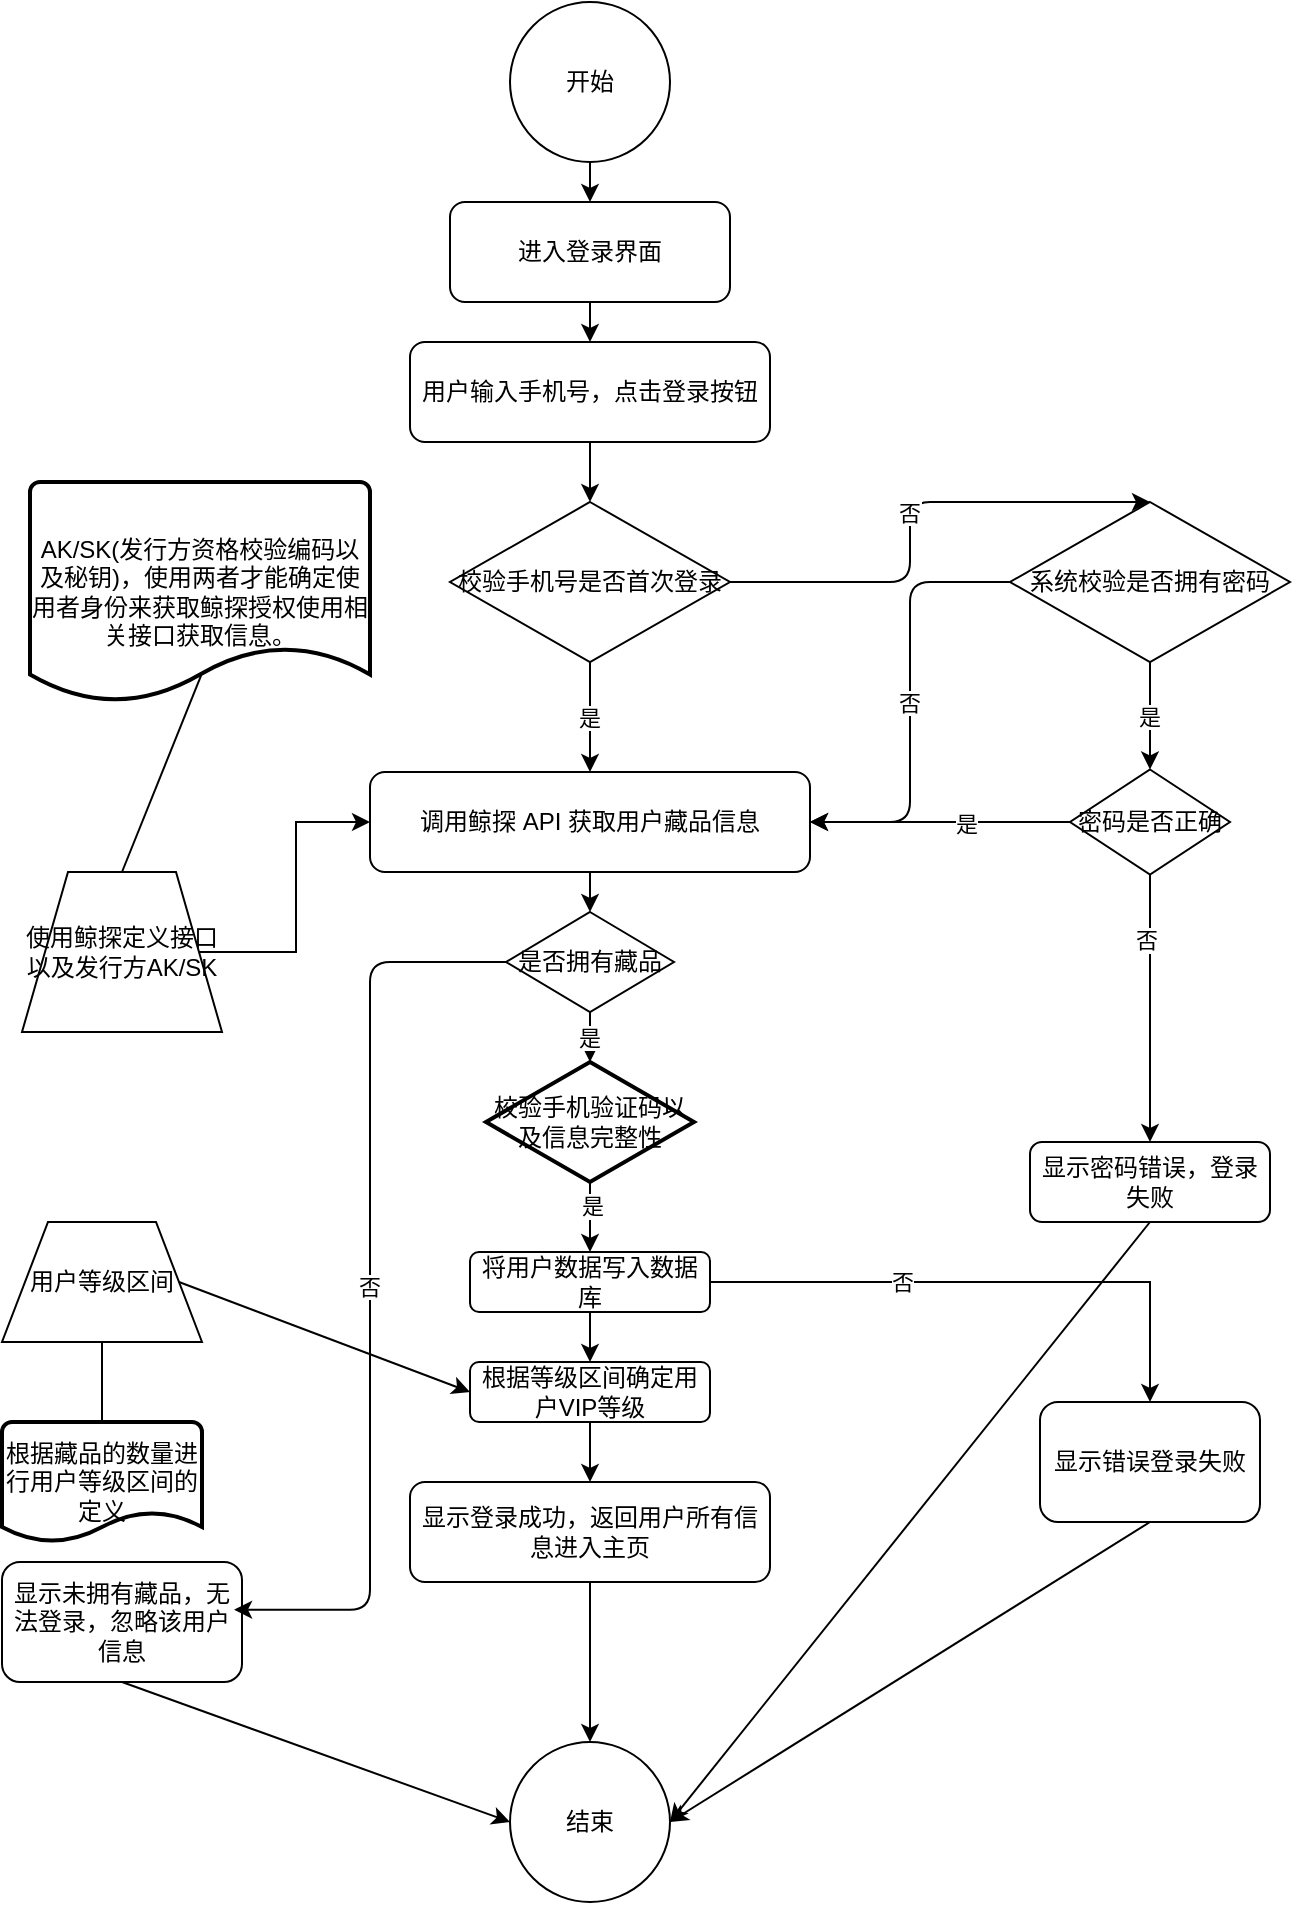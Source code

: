 <mxfile version="26.0.11" pages="2">
  <diagram name="leahH5登陆流程图" id="aXCf6BzW8M_fI4Hq0Mss">
    <mxGraphModel dx="1099" dy="502" grid="1" gridSize="10" guides="1" tooltips="1" connect="1" arrows="1" fold="1" page="1" pageScale="1" pageWidth="827" pageHeight="1169" math="0" shadow="0">
      <root>
        <mxCell id="0" />
        <mxCell id="1" parent="0" />
        <mxCell id="ARnbIlMLo6GgX88KTdsv-40" value="开始" style="ellipse;whiteSpace=wrap;html=1;" parent="1" vertex="1">
          <mxGeometry x="344" y="80" width="80" height="80" as="geometry" />
        </mxCell>
        <mxCell id="ARnbIlMLo6GgX88KTdsv-41" value="进入登录界面" style="rounded=1;whiteSpace=wrap;html=1;" parent="1" vertex="1">
          <mxGeometry x="314" y="180" width="140" height="50" as="geometry" />
        </mxCell>
        <mxCell id="ARnbIlMLo6GgX88KTdsv-42" value="用户输入手机号，点击登录按钮" style="rounded=1;whiteSpace=wrap;html=1;" parent="1" vertex="1">
          <mxGeometry x="294" y="250" width="180" height="50" as="geometry" />
        </mxCell>
        <mxCell id="ARnbIlMLo6GgX88KTdsv-43" value="校验手机号是否首次登录" style="rhombus;whiteSpace=wrap;html=1;" parent="1" vertex="1">
          <mxGeometry x="314" y="330" width="140" height="80" as="geometry" />
        </mxCell>
        <mxCell id="ARnbIlMLo6GgX88KTdsv-44" value="是" style="edgeStyle=elbowEdgeStyle;entryX=0.5;entryY=0;entryDx=0;entryDy=0;" parent="1" source="ARnbIlMLo6GgX88KTdsv-43" target="ARnbIlMLo6GgX88KTdsv-46" edge="1">
          <mxGeometry relative="1" as="geometry">
            <mxPoint x="384" y="450" as="targetPoint" />
          </mxGeometry>
        </mxCell>
        <mxCell id="ARnbIlMLo6GgX88KTdsv-46" value="调用鲸探 API 获取用户藏品信息" style="rounded=1;whiteSpace=wrap;html=1;" parent="1" vertex="1">
          <mxGeometry x="274" y="465" width="220" height="50" as="geometry" />
        </mxCell>
        <mxCell id="ARnbIlMLo6GgX88KTdsv-47" value="显示登录成功，返回用户所有信息进入主页" style="rounded=1;whiteSpace=wrap;html=1;" parent="1" vertex="1">
          <mxGeometry x="294" y="820" width="180" height="50" as="geometry" />
        </mxCell>
        <mxCell id="ARnbIlMLo6GgX88KTdsv-48" value="否" style="edgeStyle=elbowEdgeStyle;entryX=0.5;entryY=0;entryDx=0;entryDy=0;exitX=1;exitY=0.5;exitDx=0;exitDy=0;" parent="1" source="ARnbIlMLo6GgX88KTdsv-43" target="ARnbIlMLo6GgX88KTdsv-49" edge="1">
          <mxGeometry relative="1" as="geometry">
            <Array as="points">
              <mxPoint x="544" y="330" />
            </Array>
          </mxGeometry>
        </mxCell>
        <mxCell id="ARnbIlMLo6GgX88KTdsv-49" value="系统校验是否拥有密码" style="rhombus;whiteSpace=wrap;html=1;" parent="1" vertex="1">
          <mxGeometry x="594" y="330" width="140" height="80" as="geometry" />
        </mxCell>
        <mxCell id="ARnbIlMLo6GgX88KTdsv-50" value="是" style="edgeStyle=elbowEdgeStyle;entryX=0.5;entryY=0;entryDx=0;entryDy=0;" parent="1" source="ARnbIlMLo6GgX88KTdsv-49" target="ARnbIlMLo6GgX88KTdsv-60" edge="1">
          <mxGeometry relative="1" as="geometry">
            <mxPoint x="654" y="500" as="targetPoint" />
          </mxGeometry>
        </mxCell>
        <mxCell id="ARnbIlMLo6GgX88KTdsv-51" value="结束" style="ellipse;whiteSpace=wrap;html=1;" parent="1" vertex="1">
          <mxGeometry x="344" y="950" width="80" height="80" as="geometry" />
        </mxCell>
        <mxCell id="ARnbIlMLo6GgX88KTdsv-52" value="否" style="edgeStyle=elbowEdgeStyle;entryX=1;entryY=0.5;entryDx=0;entryDy=0;" parent="1" source="ARnbIlMLo6GgX88KTdsv-49" target="ARnbIlMLo6GgX88KTdsv-46" edge="1">
          <mxGeometry relative="1" as="geometry">
            <mxPoint x="510" y="550" as="targetPoint" />
          </mxGeometry>
        </mxCell>
        <mxCell id="ARnbIlMLo6GgX88KTdsv-53" parent="1" source="ARnbIlMLo6GgX88KTdsv-40" target="ARnbIlMLo6GgX88KTdsv-41" edge="1">
          <mxGeometry relative="1" as="geometry" />
        </mxCell>
        <mxCell id="ARnbIlMLo6GgX88KTdsv-54" parent="1" source="ARnbIlMLo6GgX88KTdsv-41" target="ARnbIlMLo6GgX88KTdsv-42" edge="1">
          <mxGeometry relative="1" as="geometry" />
        </mxCell>
        <mxCell id="ARnbIlMLo6GgX88KTdsv-55" parent="1" source="ARnbIlMLo6GgX88KTdsv-42" target="ARnbIlMLo6GgX88KTdsv-43" edge="1">
          <mxGeometry relative="1" as="geometry" />
        </mxCell>
        <mxCell id="ARnbIlMLo6GgX88KTdsv-58" style="exitX=0.5;exitY=1;exitDx=0;exitDy=0;entryX=0.5;entryY=0;entryDx=0;entryDy=0;" parent="1" source="ARnbIlMLo6GgX88KTdsv-47" target="ARnbIlMLo6GgX88KTdsv-51" edge="1">
          <mxGeometry relative="1" as="geometry">
            <mxPoint x="384" y="1010" as="targetPoint" />
            <mxPoint x="384" y="960" as="sourcePoint" />
          </mxGeometry>
        </mxCell>
        <mxCell id="ARnbIlMLo6GgX88KTdsv-61" style="edgeStyle=orthogonalEdgeStyle;rounded=0;orthogonalLoop=1;jettySize=auto;html=1;exitX=0;exitY=0.5;exitDx=0;exitDy=0;entryX=1;entryY=0.5;entryDx=0;entryDy=0;" parent="1" source="ARnbIlMLo6GgX88KTdsv-60" target="ARnbIlMLo6GgX88KTdsv-46" edge="1">
          <mxGeometry relative="1" as="geometry">
            <mxPoint x="530" y="555" as="targetPoint" />
          </mxGeometry>
        </mxCell>
        <mxCell id="ARnbIlMLo6GgX88KTdsv-62" value="是" style="edgeLabel;html=1;align=center;verticalAlign=middle;resizable=0;points=[];" parent="ARnbIlMLo6GgX88KTdsv-61" vertex="1" connectable="0">
          <mxGeometry x="-0.191" y="1" relative="1" as="geometry">
            <mxPoint as="offset" />
          </mxGeometry>
        </mxCell>
        <mxCell id="ARnbIlMLo6GgX88KTdsv-64" value="" style="edgeStyle=orthogonalEdgeStyle;rounded=0;orthogonalLoop=1;jettySize=auto;html=1;" parent="1" source="ARnbIlMLo6GgX88KTdsv-60" target="ARnbIlMLo6GgX88KTdsv-63" edge="1">
          <mxGeometry relative="1" as="geometry" />
        </mxCell>
        <mxCell id="ARnbIlMLo6GgX88KTdsv-65" value="否" style="edgeLabel;html=1;align=center;verticalAlign=middle;resizable=0;points=[];" parent="ARnbIlMLo6GgX88KTdsv-64" vertex="1" connectable="0">
          <mxGeometry x="-0.519" y="-2" relative="1" as="geometry">
            <mxPoint as="offset" />
          </mxGeometry>
        </mxCell>
        <mxCell id="ARnbIlMLo6GgX88KTdsv-60" value="密码是否正确" style="rhombus;whiteSpace=wrap;html=1;" parent="1" vertex="1">
          <mxGeometry x="624" y="463.75" width="80" height="52.5" as="geometry" />
        </mxCell>
        <mxCell id="ARnbIlMLo6GgX88KTdsv-63" value="显示密码错误，登录失败" style="rounded=1;whiteSpace=wrap;html=1;" parent="1" vertex="1">
          <mxGeometry x="604" y="650" width="120" height="40" as="geometry" />
        </mxCell>
        <mxCell id="ARnbIlMLo6GgX88KTdsv-68" style="exitX=0.5;exitY=1;exitDx=0;exitDy=0;entryX=1;entryY=0.5;entryDx=0;entryDy=0;" parent="1" source="ARnbIlMLo6GgX88KTdsv-63" target="ARnbIlMLo6GgX88KTdsv-51" edge="1">
          <mxGeometry relative="1" as="geometry">
            <mxPoint x="894" y="650" as="sourcePoint" />
            <mxPoint x="1124" y="710" as="targetPoint" />
          </mxGeometry>
        </mxCell>
        <mxCell id="ARnbIlMLo6GgX88KTdsv-70" value="" style="edgeStyle=orthogonalEdgeStyle;rounded=0;orthogonalLoop=1;jettySize=auto;html=1;" parent="1" source="ARnbIlMLo6GgX88KTdsv-69" target="ARnbIlMLo6GgX88KTdsv-46" edge="1">
          <mxGeometry relative="1" as="geometry" />
        </mxCell>
        <mxCell id="ARnbIlMLo6GgX88KTdsv-69" value="使用鲸探定义接口以及发行方AK/SK" style="verticalLabelPosition=middle;verticalAlign=middle;html=1;shape=trapezoid;perimeter=trapezoidPerimeter;whiteSpace=wrap;size=0.23;arcSize=10;flipV=1;labelPosition=center;align=center;direction=west;" parent="1" vertex="1">
          <mxGeometry x="100" y="515" width="100" height="80" as="geometry" />
        </mxCell>
        <mxCell id="ARnbIlMLo6GgX88KTdsv-72" value="AK/SK(发行方资格校验编码以及秘钥)，使用两者才能确定使用者身份来获取鲸探授权使用相关接口获取信息。" style="strokeWidth=2;html=1;shape=mxgraph.flowchart.document2;whiteSpace=wrap;size=0.25;" parent="1" vertex="1">
          <mxGeometry x="104" y="320" width="170" height="110" as="geometry" />
        </mxCell>
        <mxCell id="ARnbIlMLo6GgX88KTdsv-74" value="" style="endArrow=none;html=1;rounded=0;exitX=0.5;exitY=1;exitDx=0;exitDy=0;entryX=0.506;entryY=0.869;entryDx=0;entryDy=0;entryPerimeter=0;" parent="1" source="ARnbIlMLo6GgX88KTdsv-69" target="ARnbIlMLo6GgX88KTdsv-72" edge="1">
          <mxGeometry width="50" height="50" relative="1" as="geometry">
            <mxPoint x="140" y="470" as="sourcePoint" />
            <mxPoint x="190" y="420" as="targetPoint" />
          </mxGeometry>
        </mxCell>
        <mxCell id="OHjfD2tfNT7gJKa3IaDE-16" style="edgeStyle=orthogonalEdgeStyle;rounded=0;orthogonalLoop=1;jettySize=auto;html=1;exitX=0.5;exitY=1;exitDx=0;exitDy=0;entryX=0.5;entryY=0;entryDx=0;entryDy=0;" parent="1" source="OHjfD2tfNT7gJKa3IaDE-1" target="ARnbIlMLo6GgX88KTdsv-47" edge="1">
          <mxGeometry relative="1" as="geometry">
            <mxPoint x="384" y="780" as="targetPoint" />
          </mxGeometry>
        </mxCell>
        <mxCell id="OHjfD2tfNT7gJKa3IaDE-1" value="根据等级区间确定用户VIP等级" style="rounded=1;whiteSpace=wrap;html=1;" parent="1" vertex="1">
          <mxGeometry x="324" y="760" width="120" height="30" as="geometry" />
        </mxCell>
        <mxCell id="OHjfD2tfNT7gJKa3IaDE-2" value="用户等级区间" style="verticalLabelPosition=middle;verticalAlign=middle;html=1;shape=trapezoid;perimeter=trapezoidPerimeter;whiteSpace=wrap;size=0.23;arcSize=10;flipV=1;labelPosition=center;align=center;direction=west;" parent="1" vertex="1">
          <mxGeometry x="90" y="690" width="100" height="60" as="geometry" />
        </mxCell>
        <mxCell id="OHjfD2tfNT7gJKa3IaDE-3" value="" style="endArrow=classic;html=1;rounded=0;exitX=0;exitY=0.5;exitDx=0;exitDy=0;entryX=0;entryY=0.5;entryDx=0;entryDy=0;" parent="1" source="OHjfD2tfNT7gJKa3IaDE-2" target="OHjfD2tfNT7gJKa3IaDE-1" edge="1">
          <mxGeometry width="50" height="50" relative="1" as="geometry">
            <mxPoint x="110" y="770" as="sourcePoint" />
            <mxPoint x="160" y="720" as="targetPoint" />
          </mxGeometry>
        </mxCell>
        <mxCell id="OHjfD2tfNT7gJKa3IaDE-5" value="是否拥有藏品" style="rhombus;whiteSpace=wrap;html=1;" parent="1" vertex="1">
          <mxGeometry x="342" y="535" width="84" height="50" as="geometry" />
        </mxCell>
        <mxCell id="OHjfD2tfNT7gJKa3IaDE-8" value="显示未拥有藏品，无法登录，忽略该用户信息" style="rounded=1;whiteSpace=wrap;html=1;" parent="1" vertex="1">
          <mxGeometry x="90" y="860" width="120" height="60" as="geometry" />
        </mxCell>
        <mxCell id="OHjfD2tfNT7gJKa3IaDE-13" value="否" style="edgeStyle=elbowEdgeStyle;entryX=0.967;entryY=0.397;entryDx=0;entryDy=0;exitX=0;exitY=0.5;exitDx=0;exitDy=0;entryPerimeter=0;" parent="1" source="OHjfD2tfNT7gJKa3IaDE-5" target="OHjfD2tfNT7gJKa3IaDE-8" edge="1">
          <mxGeometry relative="1" as="geometry">
            <mxPoint x="324" y="630" as="sourcePoint" />
            <mxPoint x="224" y="815" as="targetPoint" />
          </mxGeometry>
        </mxCell>
        <mxCell id="OHjfD2tfNT7gJKa3IaDE-15" style="exitX=0.5;exitY=1;exitDx=0;exitDy=0;entryX=0;entryY=0.5;entryDx=0;entryDy=0;" parent="1" source="OHjfD2tfNT7gJKa3IaDE-8" target="ARnbIlMLo6GgX88KTdsv-51" edge="1">
          <mxGeometry relative="1" as="geometry">
            <mxPoint x="140" y="980" as="sourcePoint" />
            <mxPoint x="150" y="1140" as="targetPoint" />
          </mxGeometry>
        </mxCell>
        <mxCell id="OHjfD2tfNT7gJKa3IaDE-20" value="根据藏品的数量进行用户等级区间的定义" style="strokeWidth=2;html=1;shape=mxgraph.flowchart.document2;whiteSpace=wrap;size=0.25;" parent="1" vertex="1">
          <mxGeometry x="90" y="790" width="100" height="60" as="geometry" />
        </mxCell>
        <mxCell id="OHjfD2tfNT7gJKa3IaDE-21" value="" style="endArrow=none;html=1;rounded=0;entryX=0.5;entryY=0;entryDx=0;entryDy=0;entryPerimeter=0;exitX=0.5;exitY=0;exitDx=0;exitDy=0;" parent="1" source="OHjfD2tfNT7gJKa3IaDE-2" target="OHjfD2tfNT7gJKa3IaDE-20" edge="1">
          <mxGeometry width="50" height="50" relative="1" as="geometry">
            <mxPoint x="140" y="760" as="sourcePoint" />
            <mxPoint x="150" y="820" as="targetPoint" />
          </mxGeometry>
        </mxCell>
        <mxCell id="OHjfD2tfNT7gJKa3IaDE-39" style="edgeStyle=orthogonalEdgeStyle;rounded=0;orthogonalLoop=1;jettySize=auto;html=1;exitX=0.5;exitY=1;exitDx=0;exitDy=0;entryX=0.5;entryY=0;entryDx=0;entryDy=0;" parent="1" source="OHjfD2tfNT7gJKa3IaDE-30" target="OHjfD2tfNT7gJKa3IaDE-1" edge="1">
          <mxGeometry relative="1" as="geometry" />
        </mxCell>
        <mxCell id="OHjfD2tfNT7gJKa3IaDE-45" style="edgeStyle=orthogonalEdgeStyle;rounded=0;orthogonalLoop=1;jettySize=auto;html=1;exitX=1;exitY=0.5;exitDx=0;exitDy=0;" parent="1" source="OHjfD2tfNT7gJKa3IaDE-30" target="OHjfD2tfNT7gJKa3IaDE-43" edge="1">
          <mxGeometry relative="1" as="geometry" />
        </mxCell>
        <mxCell id="OHjfD2tfNT7gJKa3IaDE-46" value="否" style="edgeLabel;html=1;align=center;verticalAlign=middle;resizable=0;points=[];" parent="OHjfD2tfNT7gJKa3IaDE-45" vertex="1" connectable="0">
          <mxGeometry x="-0.314" relative="1" as="geometry">
            <mxPoint as="offset" />
          </mxGeometry>
        </mxCell>
        <mxCell id="OHjfD2tfNT7gJKa3IaDE-30" value="将用户数据写入数据库" style="rounded=1;whiteSpace=wrap;html=1;" parent="1" vertex="1">
          <mxGeometry x="324" y="705" width="120" height="30" as="geometry" />
        </mxCell>
        <mxCell id="OHjfD2tfNT7gJKa3IaDE-34" value="" style="endArrow=classic;html=1;rounded=0;entryX=0.5;entryY=0;entryDx=0;entryDy=0;exitX=0.5;exitY=1;exitDx=0;exitDy=0;" parent="1" source="ARnbIlMLo6GgX88KTdsv-46" target="OHjfD2tfNT7gJKa3IaDE-5" edge="1">
          <mxGeometry width="50" height="50" relative="1" as="geometry">
            <mxPoint x="390" y="570" as="sourcePoint" />
            <mxPoint x="440" y="520" as="targetPoint" />
          </mxGeometry>
        </mxCell>
        <mxCell id="OHjfD2tfNT7gJKa3IaDE-37" value="是" style="edgeStyle=elbowEdgeStyle;elbow=vertical;exitX=0.5;exitY=1;exitDx=0;exitDy=0;" parent="1" source="OHjfD2tfNT7gJKa3IaDE-5" target="OHjfD2tfNT7gJKa3IaDE-35" edge="1">
          <mxGeometry relative="1" as="geometry">
            <mxPoint x="380" y="590" as="sourcePoint" />
            <mxPoint x="514" y="610" as="targetPoint" />
            <Array as="points" />
          </mxGeometry>
        </mxCell>
        <mxCell id="OHjfD2tfNT7gJKa3IaDE-40" style="edgeStyle=orthogonalEdgeStyle;rounded=0;orthogonalLoop=1;jettySize=auto;html=1;exitX=0.5;exitY=1;exitDx=0;exitDy=0;exitPerimeter=0;" parent="1" source="OHjfD2tfNT7gJKa3IaDE-35" target="OHjfD2tfNT7gJKa3IaDE-30" edge="1">
          <mxGeometry relative="1" as="geometry" />
        </mxCell>
        <mxCell id="OHjfD2tfNT7gJKa3IaDE-42" value="是" style="edgeLabel;html=1;align=center;verticalAlign=middle;resizable=0;points=[];" parent="OHjfD2tfNT7gJKa3IaDE-40" vertex="1" connectable="0">
          <mxGeometry x="-0.252" y="1" relative="1" as="geometry">
            <mxPoint y="-5" as="offset" />
          </mxGeometry>
        </mxCell>
        <mxCell id="OHjfD2tfNT7gJKa3IaDE-35" value="校验手机验证码以及信息完整性" style="strokeWidth=2;html=1;shape=mxgraph.flowchart.decision;whiteSpace=wrap;" parent="1" vertex="1">
          <mxGeometry x="332" y="610" width="104" height="60" as="geometry" />
        </mxCell>
        <mxCell id="OHjfD2tfNT7gJKa3IaDE-43" value="显示错误登录失败" style="rounded=1;whiteSpace=wrap;html=1;" parent="1" vertex="1">
          <mxGeometry x="609" y="780" width="110" height="60" as="geometry" />
        </mxCell>
        <mxCell id="OHjfD2tfNT7gJKa3IaDE-48" value="" style="endArrow=classic;html=1;rounded=0;exitX=0.5;exitY=1;exitDx=0;exitDy=0;entryX=1;entryY=0.5;entryDx=0;entryDy=0;" parent="1" source="OHjfD2tfNT7gJKa3IaDE-43" target="ARnbIlMLo6GgX88KTdsv-51" edge="1">
          <mxGeometry width="50" height="50" relative="1" as="geometry">
            <mxPoint x="550" y="1000" as="sourcePoint" />
            <mxPoint x="710" y="960" as="targetPoint" />
          </mxGeometry>
        </mxCell>
      </root>
    </mxGraphModel>
  </diagram>
  <diagram id="sXtWIoJu8L3ouFeXyzX3" name="leahH5主页流程图">
    <mxGraphModel dx="916" dy="818" grid="1" gridSize="10" guides="1" tooltips="1" connect="1" arrows="1" fold="1" page="0" pageScale="1" pageWidth="827" pageHeight="1169" math="0" shadow="0">
      <root>
        <mxCell id="0" />
        <mxCell id="1" parent="0" />
        <mxCell id="GelXe29BB4Sb0oc6RMrm-8" value="" style="edgeStyle=none;curved=1;rounded=0;orthogonalLoop=1;jettySize=auto;html=1;fontSize=12;startSize=8;endSize=8;" edge="1" parent="1" source="GelXe29BB4Sb0oc6RMrm-1" target="GelXe29BB4Sb0oc6RMrm-5">
          <mxGeometry relative="1" as="geometry" />
        </mxCell>
        <mxCell id="GelXe29BB4Sb0oc6RMrm-1" value="进入主页" style="rounded=0;whiteSpace=wrap;html=1;" vertex="1" parent="1">
          <mxGeometry x="40" y="-70" width="70" height="40" as="geometry" />
        </mxCell>
        <mxCell id="GelXe29BB4Sb0oc6RMrm-3" value="" style="edgeStyle=none;curved=1;rounded=0;orthogonalLoop=1;jettySize=auto;html=1;fontSize=12;startSize=8;endSize=8;" edge="1" parent="1" source="GelXe29BB4Sb0oc6RMrm-2" target="GelXe29BB4Sb0oc6RMrm-1">
          <mxGeometry relative="1" as="geometry" />
        </mxCell>
        <mxCell id="GelXe29BB4Sb0oc6RMrm-2" value="开始" style="ellipse;whiteSpace=wrap;html=1;" vertex="1" parent="1">
          <mxGeometry x="45" y="-150" width="60" height="50" as="geometry" />
        </mxCell>
        <mxCell id="GelXe29BB4Sb0oc6RMrm-5" value="根据用户等级显示欢迎语" style="rounded=0;whiteSpace=wrap;html=1;" vertex="1" parent="1">
          <mxGeometry x="25" width="100" height="40" as="geometry" />
        </mxCell>
      </root>
    </mxGraphModel>
  </diagram>
</mxfile>
